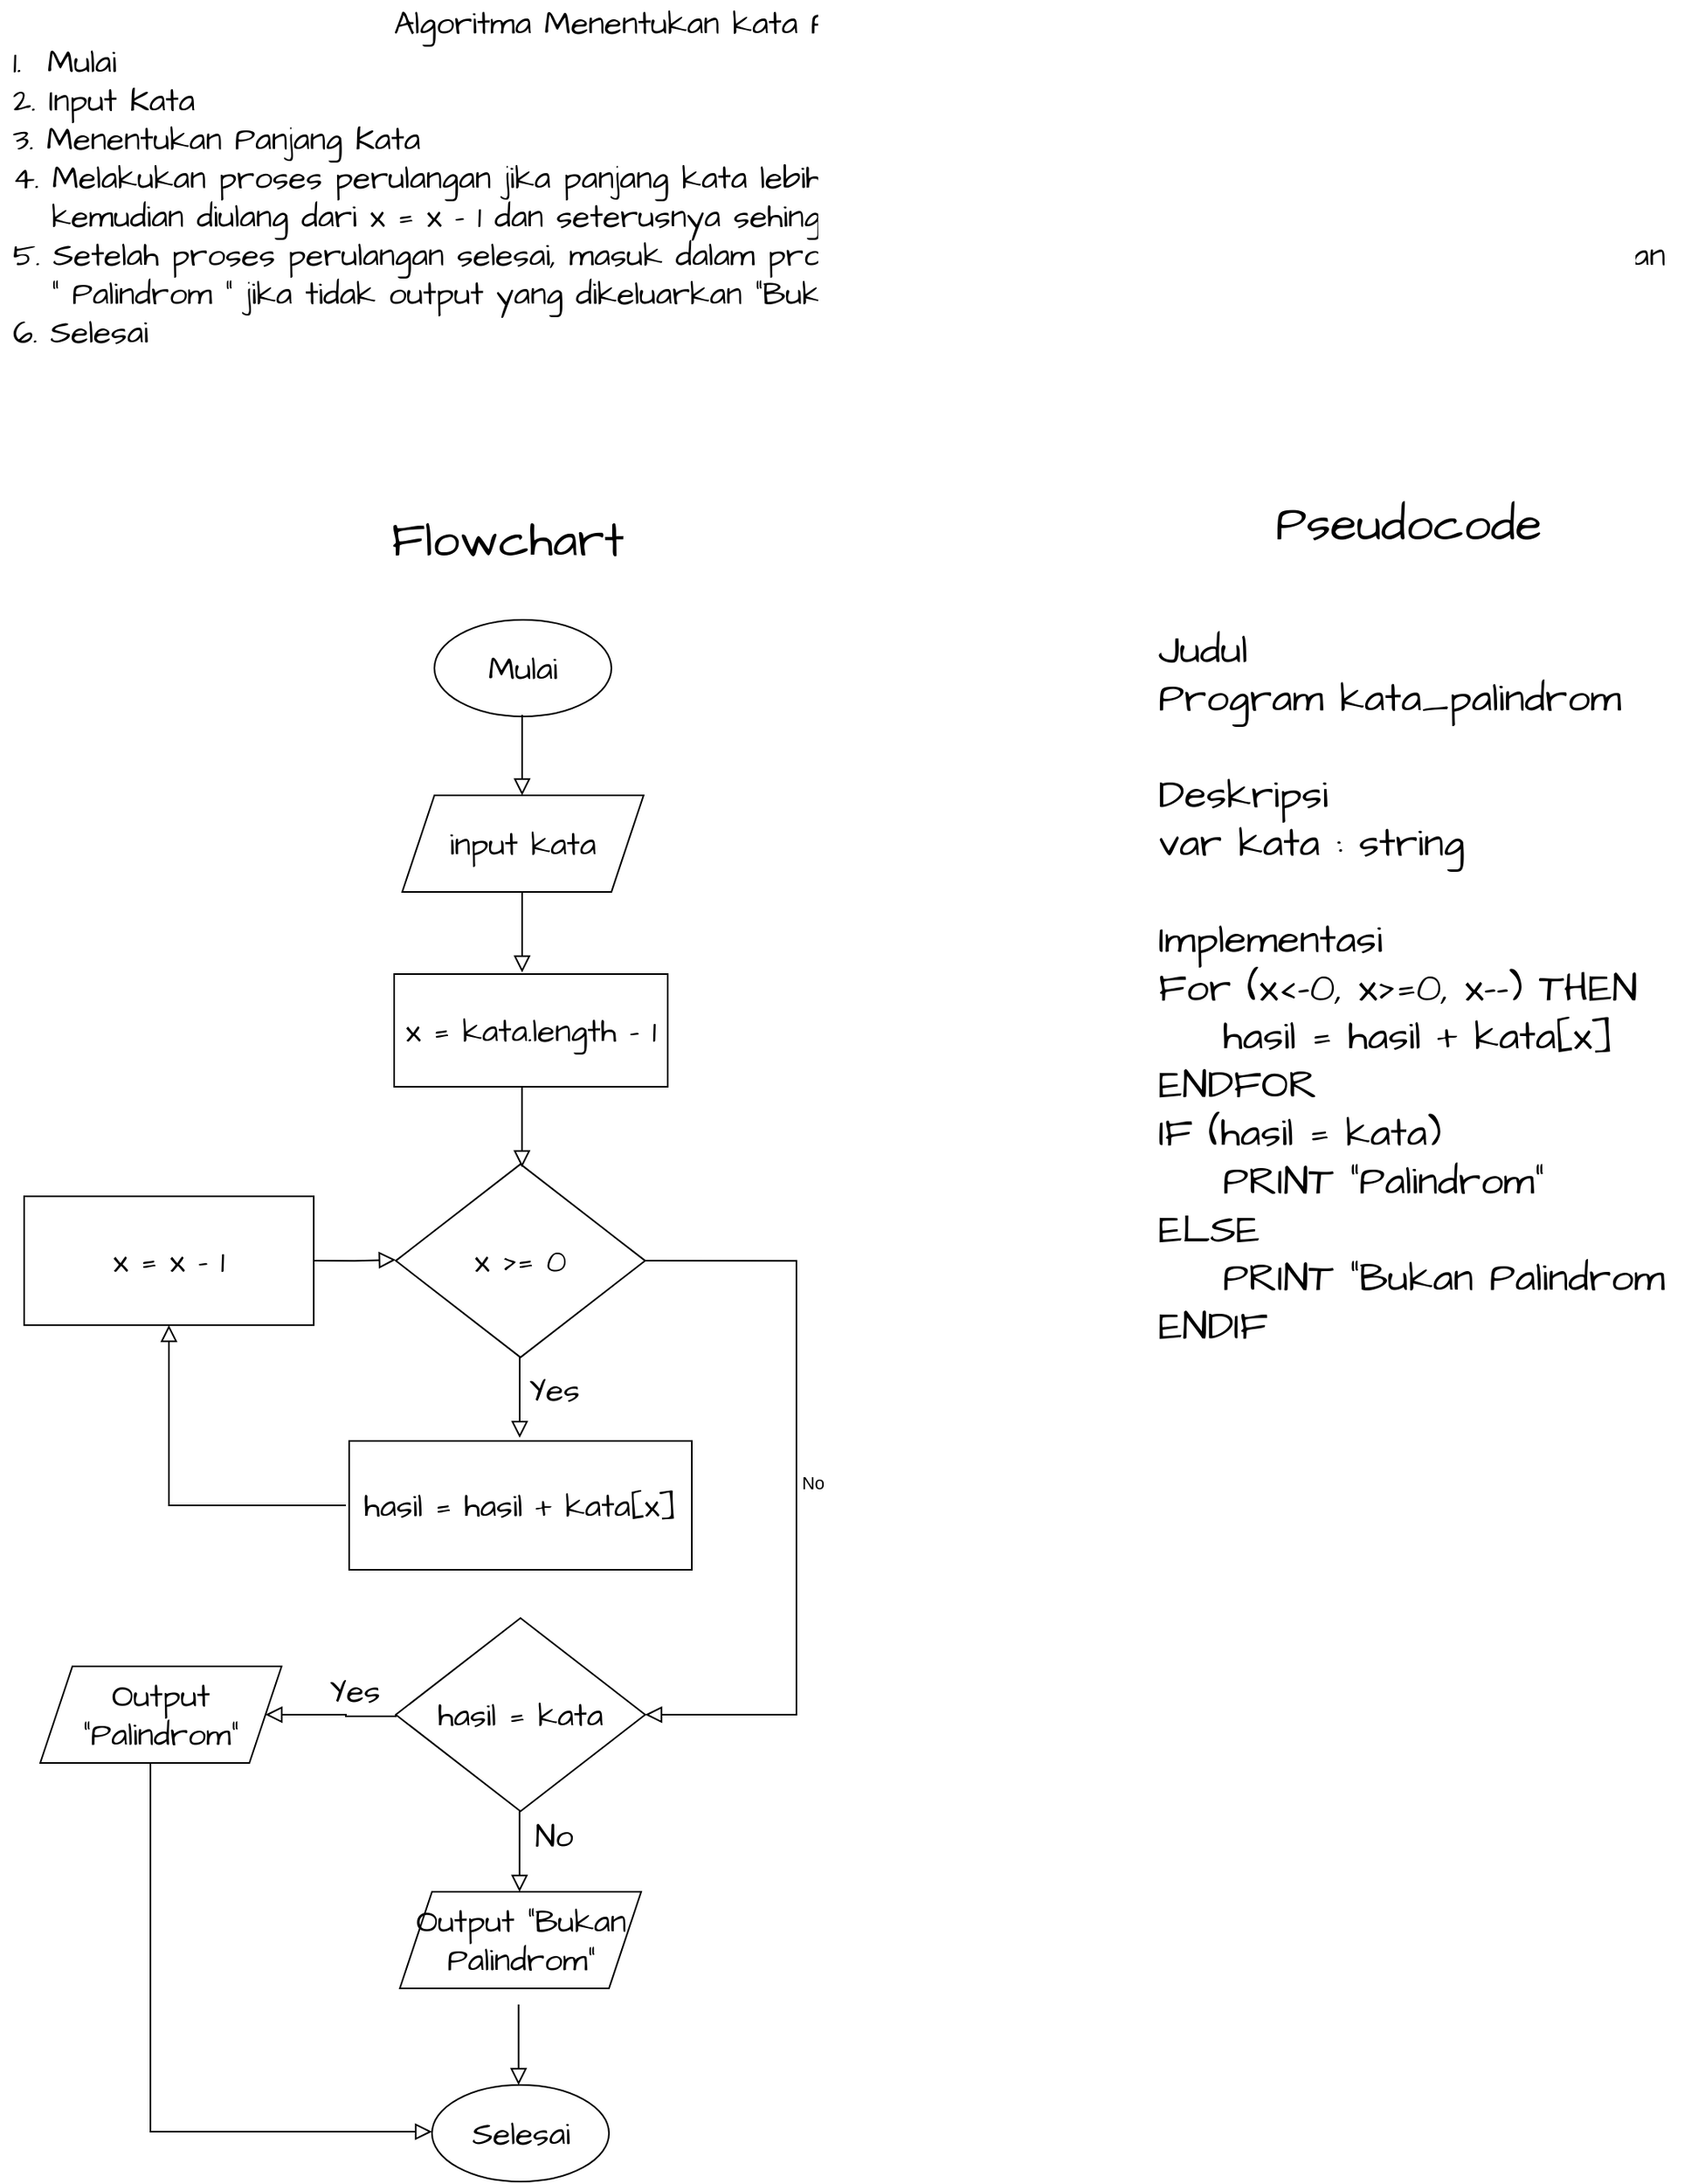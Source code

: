 <mxfile version="16.2.4" type="device"><diagram id="C5RBs43oDa-KdzZeNtuy" name="Page-1"><mxGraphModel dx="1578" dy="876" grid="1" gridSize="10" guides="1" tooltips="1" connect="1" arrows="1" fold="1" page="1" pageScale="1" pageWidth="1169" pageHeight="1654" math="0" shadow="0"><root><mxCell id="WIyWlLk6GJQsqaUBKTNV-0"/><mxCell id="WIyWlLk6GJQsqaUBKTNV-1" parent="WIyWlLk6GJQsqaUBKTNV-0"/><mxCell id="aFoANYFp7V_9VpJH3jnQ-0" value="Mulai" style="ellipse;whiteSpace=wrap;html=1;hachureGap=4;fontFamily=Architects Daughter;fontSource=https%3A%2F%2Ffonts.googleapis.com%2Fcss%3Ffamily%3DArchitects%2BDaughter;fontSize=20;rounded=0;" parent="WIyWlLk6GJQsqaUBKTNV-1" vertex="1"><mxGeometry x="335" y="460" width="110" height="60" as="geometry"/></mxCell><mxCell id="aFoANYFp7V_9VpJH3jnQ-1" value="" style="rounded=0;html=1;jettySize=auto;orthogonalLoop=1;fontSize=11;endArrow=block;endFill=0;endSize=8;strokeWidth=1;shadow=0;labelBackgroundColor=none;edgeStyle=orthogonalEdgeStyle;" parent="WIyWlLk6GJQsqaUBKTNV-1" edge="1"><mxGeometry relative="1" as="geometry"><mxPoint x="389.5" y="519" as="sourcePoint"/><mxPoint x="389.5" y="569" as="targetPoint"/></mxGeometry></mxCell><mxCell id="aFoANYFp7V_9VpJH3jnQ-2" value="input kata" style="shape=parallelogram;perimeter=parallelogramPerimeter;whiteSpace=wrap;html=1;fixedSize=1;hachureGap=4;fontFamily=Architects Daughter;fontSource=https%3A%2F%2Ffonts.googleapis.com%2Fcss%3Ffamily%3DArchitects%2BDaughter;fontSize=20;rounded=0;" parent="WIyWlLk6GJQsqaUBKTNV-1" vertex="1"><mxGeometry x="315" y="569" width="150" height="60" as="geometry"/></mxCell><mxCell id="aFoANYFp7V_9VpJH3jnQ-3" value="" style="rounded=0;html=1;jettySize=auto;orthogonalLoop=1;fontSize=11;endArrow=block;endFill=0;endSize=8;strokeWidth=1;shadow=0;labelBackgroundColor=none;edgeStyle=orthogonalEdgeStyle;" parent="WIyWlLk6GJQsqaUBKTNV-1" edge="1"><mxGeometry relative="1" as="geometry"><mxPoint x="389.5" y="629" as="sourcePoint"/><mxPoint x="389.5" y="679" as="targetPoint"/></mxGeometry></mxCell><mxCell id="aFoANYFp7V_9VpJH3jnQ-4" value="x &amp;gt;= 0" style="rhombus;whiteSpace=wrap;html=1;hachureGap=4;fontFamily=Architects Daughter;fontSource=https%3A%2F%2Ffonts.googleapis.com%2Fcss%3Ffamily%3DArchitects%2BDaughter;fontSize=20;rounded=0;" parent="WIyWlLk6GJQsqaUBKTNV-1" vertex="1"><mxGeometry x="311" y="798.06" width="155" height="120" as="geometry"/></mxCell><mxCell id="aFoANYFp7V_9VpJH3jnQ-5" value="" style="rounded=0;html=1;jettySize=auto;orthogonalLoop=1;fontSize=11;endArrow=block;endFill=0;endSize=8;strokeWidth=1;shadow=0;labelBackgroundColor=none;edgeStyle=orthogonalEdgeStyle;" parent="WIyWlLk6GJQsqaUBKTNV-1" edge="1"><mxGeometry relative="1" as="geometry"><mxPoint x="388" y="918.06" as="sourcePoint"/><mxPoint x="388" y="968.06" as="targetPoint"/></mxGeometry></mxCell><mxCell id="aFoANYFp7V_9VpJH3jnQ-6" value="Yes" style="text;html=1;align=center;verticalAlign=middle;resizable=0;points=[];autosize=1;strokeColor=none;fillColor=none;hachureGap=4;fontFamily=Architects Daughter;fontSource=https%3A%2F%2Ffonts.googleapis.com%2Fcss%3Ffamily%3DArchitects%2BDaughter;fontSize=20;rounded=0;" parent="WIyWlLk6GJQsqaUBKTNV-1" vertex="1"><mxGeometry x="383.5" y="923.06" width="50" height="30" as="geometry"/></mxCell><mxCell id="aFoANYFp7V_9VpJH3jnQ-7" value="No" style="edgeStyle=orthogonalEdgeStyle;rounded=0;html=1;jettySize=auto;orthogonalLoop=1;fontSize=11;endArrow=block;endFill=0;endSize=8;strokeWidth=1;shadow=0;labelBackgroundColor=none;exitX=1;exitY=0.5;exitDx=0;exitDy=0;entryX=1;entryY=0.5;entryDx=0;entryDy=0;" parent="WIyWlLk6GJQsqaUBKTNV-1" source="aFoANYFp7V_9VpJH3jnQ-4" target="aFoANYFp7V_9VpJH3jnQ-17" edge="1"><mxGeometry x="-0.012" y="10" relative="1" as="geometry"><mxPoint as="offset"/><mxPoint x="473.5" y="858.06" as="sourcePoint"/><mxPoint x="460" y="1140" as="targetPoint"/><Array as="points"><mxPoint x="560" y="858"/><mxPoint x="560" y="1140"/></Array></mxGeometry></mxCell><mxCell id="aFoANYFp7V_9VpJH3jnQ-8" value="hasil = hasil + kata[x]" style="rounded=0;whiteSpace=wrap;html=1;hachureGap=4;fontFamily=Architects Daughter;fontSource=https%3A%2F%2Ffonts.googleapis.com%2Fcss%3Ffamily%3DArchitects%2BDaughter;fontSize=20;" parent="WIyWlLk6GJQsqaUBKTNV-1" vertex="1"><mxGeometry x="282" y="970" width="213" height="80" as="geometry"/></mxCell><mxCell id="aFoANYFp7V_9VpJH3jnQ-9" value="Output &quot;Bukan Palindrom&quot;" style="shape=parallelogram;perimeter=parallelogramPerimeter;whiteSpace=wrap;html=1;fixedSize=1;hachureGap=4;fontFamily=Architects Daughter;fontSource=https%3A%2F%2Ffonts.googleapis.com%2Fcss%3Ffamily%3DArchitects%2BDaughter;fontSize=20;rounded=0;" parent="WIyWlLk6GJQsqaUBKTNV-1" vertex="1"><mxGeometry x="313.5" y="1250" width="150" height="60" as="geometry"/></mxCell><mxCell id="aFoANYFp7V_9VpJH3jnQ-10" value="" style="rounded=0;html=1;jettySize=auto;orthogonalLoop=1;fontSize=11;endArrow=block;endFill=0;endSize=8;strokeWidth=1;shadow=0;labelBackgroundColor=none;edgeStyle=orthogonalEdgeStyle;" parent="WIyWlLk6GJQsqaUBKTNV-1" edge="1"><mxGeometry relative="1" as="geometry"><mxPoint x="387.32" y="1320" as="sourcePoint"/><mxPoint x="387.32" y="1370" as="targetPoint"/></mxGeometry></mxCell><mxCell id="aFoANYFp7V_9VpJH3jnQ-11" value="Selesai" style="ellipse;whiteSpace=wrap;html=1;hachureGap=4;fontFamily=Architects Daughter;fontSource=https%3A%2F%2Ffonts.googleapis.com%2Fcss%3Ffamily%3DArchitects%2BDaughter;fontSize=20;rounded=0;" parent="WIyWlLk6GJQsqaUBKTNV-1" vertex="1"><mxGeometry x="333.5" y="1370" width="110" height="60" as="geometry"/></mxCell><mxCell id="aFoANYFp7V_9VpJH3jnQ-12" value="x = kata.length - 1" style="rounded=0;whiteSpace=wrap;html=1;hachureGap=4;fontFamily=Architects Daughter;fontSource=https%3A%2F%2Ffonts.googleapis.com%2Fcss%3Ffamily%3DArchitects%2BDaughter;fontSize=20;" parent="WIyWlLk6GJQsqaUBKTNV-1" vertex="1"><mxGeometry x="310" y="680" width="170" height="70" as="geometry"/></mxCell><mxCell id="aFoANYFp7V_9VpJH3jnQ-13" value="" style="rounded=0;html=1;jettySize=auto;orthogonalLoop=1;fontSize=11;endArrow=block;endFill=0;endSize=8;strokeWidth=1;shadow=0;labelBackgroundColor=none;edgeStyle=orthogonalEdgeStyle;" parent="WIyWlLk6GJQsqaUBKTNV-1" edge="1"><mxGeometry relative="1" as="geometry"><mxPoint x="389.41" y="750" as="sourcePoint"/><mxPoint x="389.41" y="800" as="targetPoint"/></mxGeometry></mxCell><mxCell id="aFoANYFp7V_9VpJH3jnQ-14" value="" style="rounded=0;html=1;jettySize=auto;orthogonalLoop=1;fontSize=11;endArrow=block;endFill=0;endSize=8;strokeWidth=1;shadow=0;labelBackgroundColor=none;edgeStyle=orthogonalEdgeStyle;entryX=0.5;entryY=1;entryDx=0;entryDy=0;" parent="WIyWlLk6GJQsqaUBKTNV-1" target="aFoANYFp7V_9VpJH3jnQ-15" edge="1"><mxGeometry relative="1" as="geometry"><mxPoint x="280" y="1010" as="sourcePoint"/><mxPoint x="207" y="950" as="targetPoint"/><Array as="points"><mxPoint x="170" y="1010"/></Array></mxGeometry></mxCell><mxCell id="aFoANYFp7V_9VpJH3jnQ-15" value="x = x - 1" style="rounded=0;whiteSpace=wrap;html=1;hachureGap=4;fontFamily=Architects Daughter;fontSource=https%3A%2F%2Ffonts.googleapis.com%2Fcss%3Ffamily%3DArchitects%2BDaughter;fontSize=20;" parent="WIyWlLk6GJQsqaUBKTNV-1" vertex="1"><mxGeometry x="80" y="818.06" width="180" height="80" as="geometry"/></mxCell><mxCell id="aFoANYFp7V_9VpJH3jnQ-16" value="" style="rounded=0;html=1;jettySize=auto;orthogonalLoop=1;fontSize=11;endArrow=block;endFill=0;endSize=8;strokeWidth=1;shadow=0;labelBackgroundColor=none;edgeStyle=orthogonalEdgeStyle;exitX=1;exitY=0.5;exitDx=0;exitDy=0;" parent="WIyWlLk6GJQsqaUBKTNV-1" source="aFoANYFp7V_9VpJH3jnQ-15" edge="1"><mxGeometry relative="1" as="geometry"><mxPoint x="280.94" y="857.53" as="sourcePoint"/><mxPoint x="310.94" y="857.47" as="targetPoint"/></mxGeometry></mxCell><mxCell id="aFoANYFp7V_9VpJH3jnQ-17" value="hasil = kata" style="rhombus;whiteSpace=wrap;html=1;hachureGap=4;fontFamily=Architects Daughter;fontSource=https%3A%2F%2Ffonts.googleapis.com%2Fcss%3Ffamily%3DArchitects%2BDaughter;fontSize=20;rounded=0;" parent="WIyWlLk6GJQsqaUBKTNV-1" vertex="1"><mxGeometry x="311" y="1080" width="155" height="120" as="geometry"/></mxCell><mxCell id="aFoANYFp7V_9VpJH3jnQ-18" value="" style="rounded=0;html=1;jettySize=auto;orthogonalLoop=1;fontSize=11;endArrow=block;endFill=0;endSize=8;strokeWidth=1;shadow=0;labelBackgroundColor=none;edgeStyle=orthogonalEdgeStyle;exitX=0;exitY=0.5;exitDx=0;exitDy=0;" parent="WIyWlLk6GJQsqaUBKTNV-1" source="aFoANYFp7V_9VpJH3jnQ-17" edge="1"><mxGeometry relative="1" as="geometry"><mxPoint x="315" y="1140" as="sourcePoint"/><mxPoint x="230" y="1140" as="targetPoint"/><Array as="points"><mxPoint x="280" y="1141"/></Array></mxGeometry></mxCell><mxCell id="aFoANYFp7V_9VpJH3jnQ-19" value="Yes" style="text;html=1;align=center;verticalAlign=middle;resizable=0;points=[];autosize=1;strokeColor=none;fillColor=none;hachureGap=4;fontFamily=Architects Daughter;fontSource=https%3A%2F%2Ffonts.googleapis.com%2Fcss%3Ffamily%3DArchitects%2BDaughter;fontSize=20;rounded=0;" parent="WIyWlLk6GJQsqaUBKTNV-1" vertex="1"><mxGeometry x="260" y="1110" width="50" height="30" as="geometry"/></mxCell><mxCell id="aFoANYFp7V_9VpJH3jnQ-20" value="Output &quot;Palindrom&quot;" style="shape=parallelogram;perimeter=parallelogramPerimeter;whiteSpace=wrap;html=1;fixedSize=1;hachureGap=4;fontFamily=Architects Daughter;fontSource=https%3A%2F%2Ffonts.googleapis.com%2Fcss%3Ffamily%3DArchitects%2BDaughter;fontSize=20;rounded=0;" parent="WIyWlLk6GJQsqaUBKTNV-1" vertex="1"><mxGeometry x="90" y="1110" width="150" height="60" as="geometry"/></mxCell><mxCell id="aFoANYFp7V_9VpJH3jnQ-21" value="" style="rounded=0;html=1;jettySize=auto;orthogonalLoop=1;fontSize=11;endArrow=block;endFill=0;endSize=8;strokeWidth=1;shadow=0;labelBackgroundColor=none;edgeStyle=orthogonalEdgeStyle;" parent="WIyWlLk6GJQsqaUBKTNV-1" edge="1"><mxGeometry relative="1" as="geometry"><mxPoint x="387.91" y="1200" as="sourcePoint"/><mxPoint x="387.91" y="1250" as="targetPoint"/></mxGeometry></mxCell><mxCell id="aFoANYFp7V_9VpJH3jnQ-22" value="No" style="text;html=1;align=center;verticalAlign=middle;resizable=0;points=[];autosize=1;strokeColor=none;fillColor=none;hachureGap=4;fontFamily=Architects Daughter;fontSource=https%3A%2F%2Ffonts.googleapis.com%2Fcss%3Ffamily%3DArchitects%2BDaughter;fontSize=20;rounded=0;" parent="WIyWlLk6GJQsqaUBKTNV-1" vertex="1"><mxGeometry x="388.5" y="1200" width="40" height="30" as="geometry"/></mxCell><mxCell id="aFoANYFp7V_9VpJH3jnQ-23" value="" style="rounded=0;html=1;jettySize=auto;orthogonalLoop=1;fontSize=11;endArrow=block;endFill=0;endSize=8;strokeWidth=1;shadow=0;labelBackgroundColor=none;edgeStyle=orthogonalEdgeStyle;" parent="WIyWlLk6GJQsqaUBKTNV-1" edge="1"><mxGeometry relative="1" as="geometry"><mxPoint x="158.5" y="1170" as="sourcePoint"/><mxPoint x="333.5" y="1399" as="targetPoint"/><Array as="points"><mxPoint x="158.5" y="1399"/></Array></mxGeometry></mxCell><mxCell id="aFoANYFp7V_9VpJH3jnQ-24" value="Algoritma Menentukan kata Palindrom atau bukan Palindrom :&lt;br&gt;&lt;div style=&quot;text-align: justify&quot;&gt;1.&amp;nbsp; Mulai&lt;/div&gt;&lt;div style=&quot;text-align: justify&quot;&gt;2. Input Kata&lt;/div&gt;&lt;div style=&quot;text-align: justify&quot;&gt;3. Menentukan Panjang Kata&lt;/div&gt;&lt;div style=&quot;text-align: justify&quot;&gt;4. Melakukan proses perulangan jika panjang kata lebih dari sama dengan nol maka akan disimpan dalam hasil,&lt;/div&gt;&lt;div style=&quot;text-align: justify&quot;&gt;&amp;nbsp; &amp;nbsp;kemudian diulang dari x = x - 1 dan seterusnya sehingga kata telah terbalik&lt;/div&gt;&lt;div style=&quot;text-align: justify&quot;&gt;5. Setelah proses perulangan selesai, masuk dalam proses kedua jika hasil = kata maka output yang dikeluarkan&amp;nbsp;&lt;/div&gt;&lt;div style=&quot;text-align: justify&quot;&gt;&amp;nbsp; &amp;nbsp;&quot; Palindrom &quot;&lt;span&gt;&amp;nbsp;jika tidak output yang dikeluarkan &quot;Bukan Palindrom&quot;&lt;/span&gt;&lt;/div&gt;&lt;div style=&quot;text-align: justify&quot;&gt;6. Selesai&lt;/div&gt;" style="text;html=1;align=center;verticalAlign=middle;resizable=0;points=[];autosize=1;strokeColor=none;fillColor=none;sketch=0;hachureGap=4;fontFamily=Architects Daughter;fontSource=https%3A%2F%2Ffonts.googleapis.com%2Fcss%3Ffamily%3DArchitects%2BDaughter;fontSize=20;" parent="WIyWlLk6GJQsqaUBKTNV-1" vertex="1"><mxGeometry x="65" y="75" width="1050" height="220" as="geometry"/></mxCell><mxCell id="aFoANYFp7V_9VpJH3jnQ-25" value="Flowchart" style="text;html=1;align=center;verticalAlign=middle;resizable=0;points=[];autosize=1;strokeColor=none;fillColor=none;sketch=0;hachureGap=4;fontFamily=Architects Daughter;fontSource=https%3A%2F%2Ffonts.googleapis.com%2Fcss%3Ffamily%3DArchitects%2BDaughter;fontSize=30;" parent="WIyWlLk6GJQsqaUBKTNV-1" vertex="1"><mxGeometry x="300" y="390" width="160" height="40" as="geometry"/></mxCell><mxCell id="aFoANYFp7V_9VpJH3jnQ-26" value="Pseudocode" style="text;html=1;align=center;verticalAlign=middle;resizable=0;points=[];autosize=1;strokeColor=none;fillColor=none;sketch=0;hachureGap=4;fontFamily=Architects Daughter;fontSource=https%3A%2F%2Ffonts.googleapis.com%2Fcss%3Ffamily%3DArchitects%2BDaughter;fontSize=30;" parent="WIyWlLk6GJQsqaUBKTNV-1" vertex="1"><mxGeometry x="850" y="380" width="180" height="40" as="geometry"/></mxCell><mxCell id="aFoANYFp7V_9VpJH3jnQ-27" value="&#10;Judul&#10;Program kata_palindrom&#10;&#10;Deskripsi&#10;var kata : string&#10;&#10;Implementasi&#10;For (x&lt;-0, x&gt;=0, x--) THEN&#10;    hasil = hasil + kata[x]&#10;ENDFOR&#10;IF (hasil = kata)&#10;    PRINT “Palindrom”&#10;ELSE&#10;    PRINT &quot;Bukan Palindrom&#10;ENDIF&#10;" style="text;align=left;verticalAlign=middle;resizable=0;points=[];autosize=1;strokeColor=none;fillColor=none;sketch=0;hachureGap=4;fontFamily=Architects Daughter;fontSource=https%3A%2F%2Ffonts.googleapis.com%2Fcss%3Ffamily%3DArchitects%2BDaughter;fontSize=25;spacing=0;" parent="WIyWlLk6GJQsqaUBKTNV-1" vertex="1"><mxGeometry x="785" y="440" width="330" height="490" as="geometry"/></mxCell></root></mxGraphModel></diagram></mxfile>
